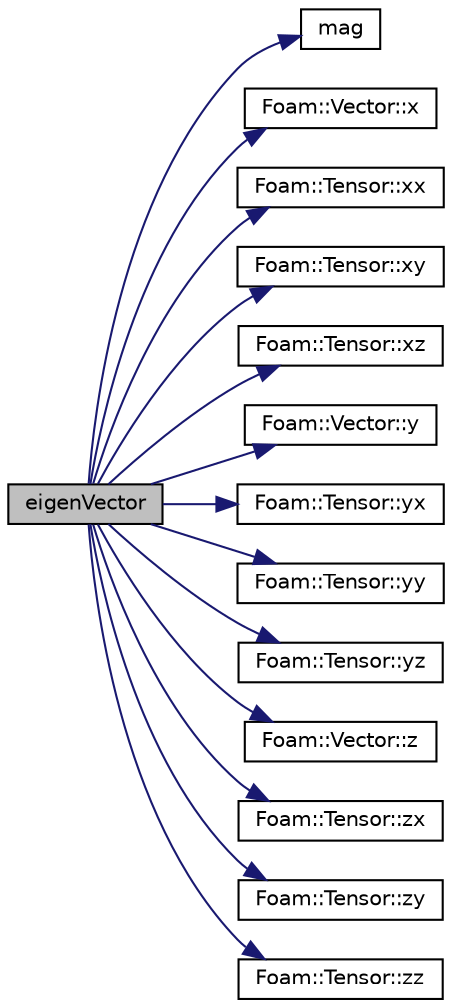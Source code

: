 digraph "eigenVector"
{
  bgcolor="transparent";
  edge [fontname="Helvetica",fontsize="10",labelfontname="Helvetica",labelfontsize="10"];
  node [fontname="Helvetica",fontsize="10",shape=record];
  rankdir="LR";
  Node141205 [label="eigenVector",height=0.2,width=0.4,color="black", fillcolor="grey75", style="filled", fontcolor="black"];
  Node141205 -> Node141206 [color="midnightblue",fontsize="10",style="solid",fontname="Helvetica"];
  Node141206 [label="mag",height=0.2,width=0.4,color="black",URL="$a21851.html#a929da2a3fdcf3dacbbe0487d3a330dae"];
  Node141205 -> Node141207 [color="midnightblue",fontsize="10",style="solid",fontname="Helvetica"];
  Node141207 [label="Foam::Vector::x",height=0.2,width=0.4,color="black",URL="$a29749.html#a63327976e5a8359700064a02ae22548e"];
  Node141205 -> Node141208 [color="midnightblue",fontsize="10",style="solid",fontname="Helvetica"];
  Node141208 [label="Foam::Tensor::xx",height=0.2,width=0.4,color="black",URL="$a28789.html#a1b97c7c1ed81b4fb23da8dcb71a8cd2a"];
  Node141205 -> Node141209 [color="midnightblue",fontsize="10",style="solid",fontname="Helvetica"];
  Node141209 [label="Foam::Tensor::xy",height=0.2,width=0.4,color="black",URL="$a28789.html#aab470ae2a5eeac8c33a7b6abac6b39b3"];
  Node141205 -> Node141210 [color="midnightblue",fontsize="10",style="solid",fontname="Helvetica"];
  Node141210 [label="Foam::Tensor::xz",height=0.2,width=0.4,color="black",URL="$a28789.html#a6c0a9bc605f3cfdfb3307b3dcf136f60"];
  Node141205 -> Node141211 [color="midnightblue",fontsize="10",style="solid",fontname="Helvetica"];
  Node141211 [label="Foam::Vector::y",height=0.2,width=0.4,color="black",URL="$a29749.html#a1ee865f676fbac703a49c6654dd3ad74"];
  Node141205 -> Node141212 [color="midnightblue",fontsize="10",style="solid",fontname="Helvetica"];
  Node141212 [label="Foam::Tensor::yx",height=0.2,width=0.4,color="black",URL="$a28789.html#a217bb42e2157c7914d7ebb0ffb730b7d"];
  Node141205 -> Node141213 [color="midnightblue",fontsize="10",style="solid",fontname="Helvetica"];
  Node141213 [label="Foam::Tensor::yy",height=0.2,width=0.4,color="black",URL="$a28789.html#aba9d77023a5662b9c2d3639d5de555a0"];
  Node141205 -> Node141214 [color="midnightblue",fontsize="10",style="solid",fontname="Helvetica"];
  Node141214 [label="Foam::Tensor::yz",height=0.2,width=0.4,color="black",URL="$a28789.html#a4a98b51ba7019e1cfffae8d321a823df"];
  Node141205 -> Node141215 [color="midnightblue",fontsize="10",style="solid",fontname="Helvetica"];
  Node141215 [label="Foam::Vector::z",height=0.2,width=0.4,color="black",URL="$a29749.html#a1c8320b15610de211ec70ef966581423"];
  Node141205 -> Node141216 [color="midnightblue",fontsize="10",style="solid",fontname="Helvetica"];
  Node141216 [label="Foam::Tensor::zx",height=0.2,width=0.4,color="black",URL="$a28789.html#ab7a45ba3b507f0b3f9d5c0bde184b151"];
  Node141205 -> Node141217 [color="midnightblue",fontsize="10",style="solid",fontname="Helvetica"];
  Node141217 [label="Foam::Tensor::zy",height=0.2,width=0.4,color="black",URL="$a28789.html#ab7ecfba4f263d0455d4ea82f590a2612"];
  Node141205 -> Node141218 [color="midnightblue",fontsize="10",style="solid",fontname="Helvetica"];
  Node141218 [label="Foam::Tensor::zz",height=0.2,width=0.4,color="black",URL="$a28789.html#a831c4848d01bfcc8d717b7ef92f2cd4b"];
}
